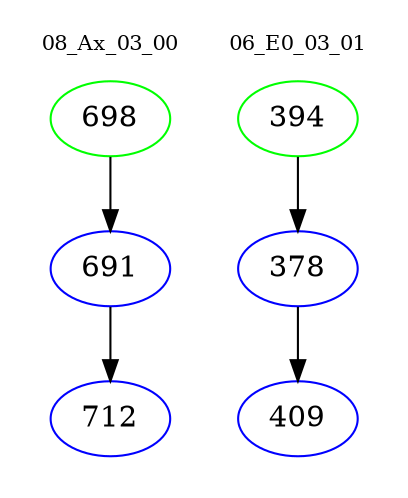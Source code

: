 digraph{
subgraph cluster_0 {
color = white
label = "08_Ax_03_00";
fontsize=10;
T0_698 [label="698", color="green"]
T0_698 -> T0_691 [color="black"]
T0_691 [label="691", color="blue"]
T0_691 -> T0_712 [color="black"]
T0_712 [label="712", color="blue"]
}
subgraph cluster_1 {
color = white
label = "06_E0_03_01";
fontsize=10;
T1_394 [label="394", color="green"]
T1_394 -> T1_378 [color="black"]
T1_378 [label="378", color="blue"]
T1_378 -> T1_409 [color="black"]
T1_409 [label="409", color="blue"]
}
}
